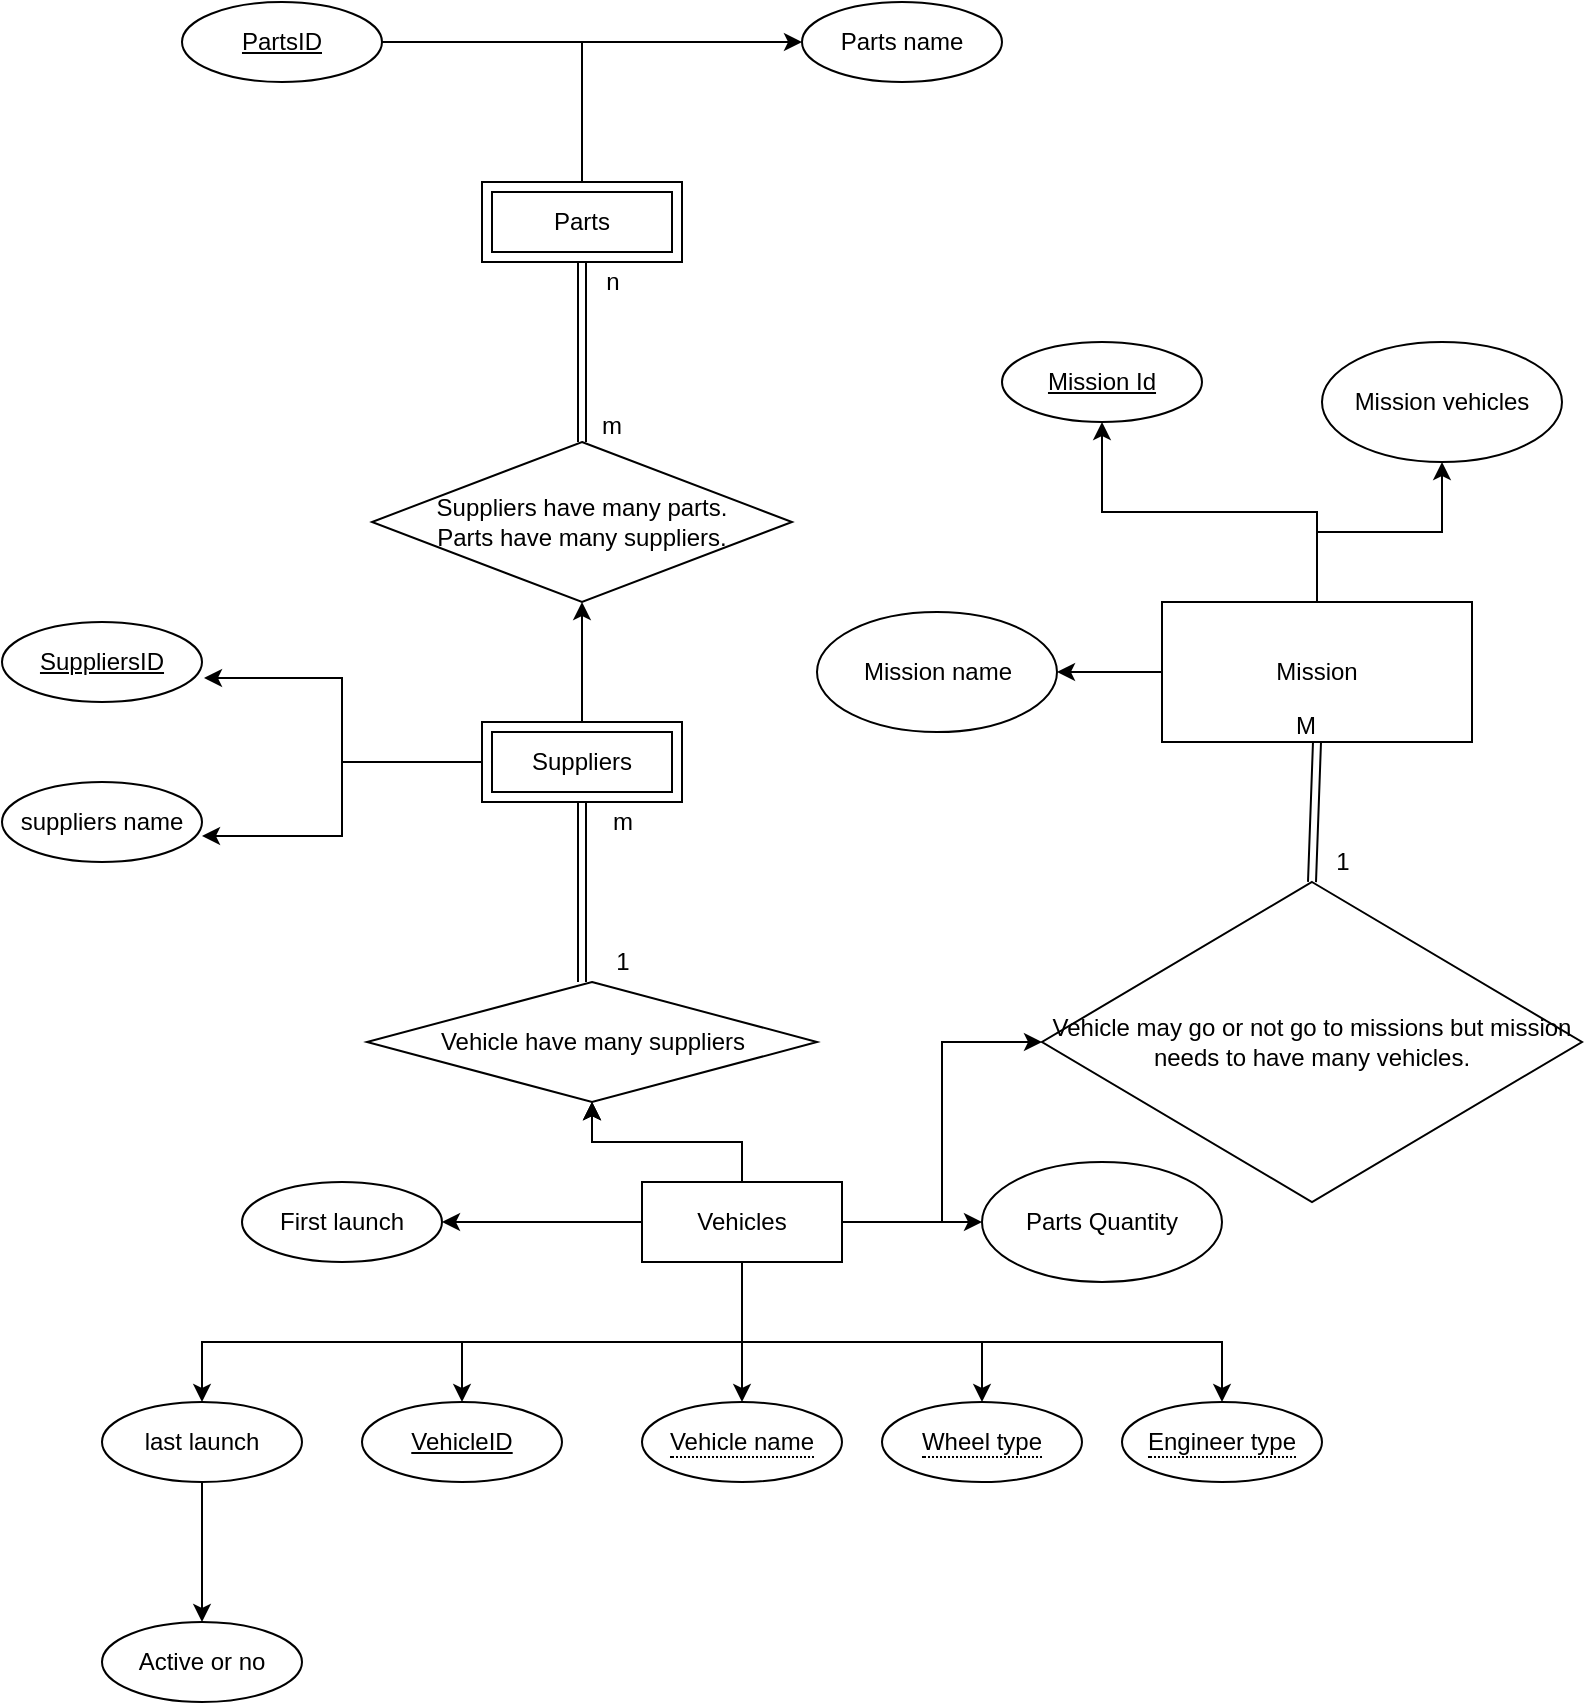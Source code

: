 <mxfile version="15.9.4" type="device"><diagram id="lrfpqOyJ6pwp__kd7bJX" name="Page-1"><mxGraphModel dx="1310" dy="872" grid="1" gridSize="10" guides="1" tooltips="1" connect="1" arrows="1" fold="1" page="1" pageScale="1" pageWidth="827" pageHeight="1169" math="0" shadow="0"><root><mxCell id="0"/><mxCell id="1" parent="0"/><mxCell id="8Zk0joTcQyqOA9Tf7x-v-5" style="edgeStyle=orthogonalEdgeStyle;rounded=0;orthogonalLoop=1;jettySize=auto;html=1;" parent="1" source="8Zk0joTcQyqOA9Tf7x-v-1" target="8Zk0joTcQyqOA9Tf7x-v-3" edge="1"><mxGeometry relative="1" as="geometry"><Array as="points"><mxPoint x="390" y="720"/><mxPoint x="250" y="720"/></Array></mxGeometry></mxCell><mxCell id="8Zk0joTcQyqOA9Tf7x-v-6" style="edgeStyle=orthogonalEdgeStyle;rounded=0;orthogonalLoop=1;jettySize=auto;html=1;entryX=0.5;entryY=0;entryDx=0;entryDy=0;" parent="1" source="8Zk0joTcQyqOA9Tf7x-v-1" target="8Zk0joTcQyqOA9Tf7x-v-4" edge="1"><mxGeometry relative="1" as="geometry"/></mxCell><mxCell id="8Zk0joTcQyqOA9Tf7x-v-10" style="edgeStyle=orthogonalEdgeStyle;rounded=0;orthogonalLoop=1;jettySize=auto;html=1;" parent="1" source="8Zk0joTcQyqOA9Tf7x-v-1" target="8Zk0joTcQyqOA9Tf7x-v-8" edge="1"><mxGeometry relative="1" as="geometry"><Array as="points"><mxPoint x="390" y="720"/><mxPoint x="510" y="720"/></Array></mxGeometry></mxCell><mxCell id="8Zk0joTcQyqOA9Tf7x-v-11" style="edgeStyle=orthogonalEdgeStyle;rounded=0;orthogonalLoop=1;jettySize=auto;html=1;" parent="1" source="8Zk0joTcQyqOA9Tf7x-v-1" target="8Zk0joTcQyqOA9Tf7x-v-7" edge="1"><mxGeometry relative="1" as="geometry"><Array as="points"><mxPoint x="390" y="720"/><mxPoint x="630" y="720"/></Array></mxGeometry></mxCell><mxCell id="8Zk0joTcQyqOA9Tf7x-v-14" style="edgeStyle=orthogonalEdgeStyle;rounded=0;orthogonalLoop=1;jettySize=auto;html=1;entryX=0.5;entryY=0;entryDx=0;entryDy=0;" parent="1" source="8Zk0joTcQyqOA9Tf7x-v-1" target="8Zk0joTcQyqOA9Tf7x-v-13" edge="1"><mxGeometry relative="1" as="geometry"><Array as="points"><mxPoint x="390" y="720"/><mxPoint x="120" y="720"/></Array></mxGeometry></mxCell><mxCell id="8Zk0joTcQyqOA9Tf7x-v-15" style="edgeStyle=orthogonalEdgeStyle;rounded=0;orthogonalLoop=1;jettySize=auto;html=1;entryX=1;entryY=0.5;entryDx=0;entryDy=0;" parent="1" source="8Zk0joTcQyqOA9Tf7x-v-1" target="8Zk0joTcQyqOA9Tf7x-v-12" edge="1"><mxGeometry relative="1" as="geometry"/></mxCell><mxCell id="w6fC9IyRX928uVs8zldg-2" value="" style="edgeStyle=orthogonalEdgeStyle;rounded=0;orthogonalLoop=1;jettySize=auto;html=1;" parent="1" source="8Zk0joTcQyqOA9Tf7x-v-1" target="w6fC9IyRX928uVs8zldg-1" edge="1"><mxGeometry relative="1" as="geometry"/></mxCell><mxCell id="7O7rB1px-3llo2S5iwFd-1" value="" style="edgeStyle=orthogonalEdgeStyle;rounded=0;orthogonalLoop=1;jettySize=auto;html=1;" edge="1" parent="1" source="8Zk0joTcQyqOA9Tf7x-v-1" target="w6fC9IyRX928uVs8zldg-1"><mxGeometry relative="1" as="geometry"/></mxCell><mxCell id="7O7rB1px-3llo2S5iwFd-2" value="" style="edgeStyle=orthogonalEdgeStyle;rounded=0;orthogonalLoop=1;jettySize=auto;html=1;" edge="1" parent="1" source="8Zk0joTcQyqOA9Tf7x-v-1" target="w6fC9IyRX928uVs8zldg-1"><mxGeometry relative="1" as="geometry"/></mxCell><mxCell id="7O7rB1px-3llo2S5iwFd-6" value="" style="edgeStyle=orthogonalEdgeStyle;rounded=0;orthogonalLoop=1;jettySize=auto;html=1;" edge="1" parent="1" source="8Zk0joTcQyqOA9Tf7x-v-1" target="7O7rB1px-3llo2S5iwFd-5"><mxGeometry relative="1" as="geometry"/></mxCell><mxCell id="7O7rB1px-3llo2S5iwFd-25" value="" style="edgeStyle=orthogonalEdgeStyle;rounded=0;orthogonalLoop=1;jettySize=auto;html=1;" edge="1" parent="1" source="8Zk0joTcQyqOA9Tf7x-v-1" target="7O7rB1px-3llo2S5iwFd-24"><mxGeometry relative="1" as="geometry"/></mxCell><mxCell id="8Zk0joTcQyqOA9Tf7x-v-1" value="Vehicles" style="whiteSpace=wrap;html=1;align=center;" parent="1" vertex="1"><mxGeometry x="340" y="640" width="100" height="40" as="geometry"/></mxCell><mxCell id="8Zk0joTcQyqOA9Tf7x-v-3" value="&lt;u&gt;VehicleID&lt;/u&gt;" style="ellipse;whiteSpace=wrap;html=1;align=center;" parent="1" vertex="1"><mxGeometry x="200" y="750" width="100" height="40" as="geometry"/></mxCell><mxCell id="8Zk0joTcQyqOA9Tf7x-v-4" value="&lt;span style=&quot;border-bottom: 1px dotted&quot;&gt;Vehicle name&lt;/span&gt;" style="ellipse;whiteSpace=wrap;html=1;align=center;" parent="1" vertex="1"><mxGeometry x="340" y="750" width="100" height="40" as="geometry"/></mxCell><mxCell id="8Zk0joTcQyqOA9Tf7x-v-7" value="&lt;span style=&quot;border-bottom: 1px dotted&quot;&gt;Engineer type&lt;/span&gt;" style="ellipse;whiteSpace=wrap;html=1;align=center;" parent="1" vertex="1"><mxGeometry x="580" y="750" width="100" height="40" as="geometry"/></mxCell><mxCell id="8Zk0joTcQyqOA9Tf7x-v-8" value="&lt;span style=&quot;border-bottom: 1px dotted&quot;&gt;Wheel type&lt;/span&gt;" style="ellipse;whiteSpace=wrap;html=1;align=center;" parent="1" vertex="1"><mxGeometry x="460" y="750" width="100" height="40" as="geometry"/></mxCell><mxCell id="8Zk0joTcQyqOA9Tf7x-v-12" value="First launch" style="ellipse;whiteSpace=wrap;html=1;align=center;" parent="1" vertex="1"><mxGeometry x="140" y="640" width="100" height="40" as="geometry"/></mxCell><mxCell id="8Zk0joTcQyqOA9Tf7x-v-19" style="edgeStyle=orthogonalEdgeStyle;rounded=0;orthogonalLoop=1;jettySize=auto;html=1;entryX=0.5;entryY=0;entryDx=0;entryDy=0;" parent="1" source="8Zk0joTcQyqOA9Tf7x-v-13" target="8Zk0joTcQyqOA9Tf7x-v-18" edge="1"><mxGeometry relative="1" as="geometry"/></mxCell><mxCell id="8Zk0joTcQyqOA9Tf7x-v-13" value="last launch" style="ellipse;whiteSpace=wrap;html=1;align=center;" parent="1" vertex="1"><mxGeometry x="70" y="750" width="100" height="40" as="geometry"/></mxCell><mxCell id="8Zk0joTcQyqOA9Tf7x-v-18" value="Active or no" style="ellipse;whiteSpace=wrap;html=1;align=center;" parent="1" vertex="1"><mxGeometry x="70" y="860" width="100" height="40" as="geometry"/></mxCell><mxCell id="8Zk0joTcQyqOA9Tf7x-v-36" style="edgeStyle=orthogonalEdgeStyle;rounded=0;orthogonalLoop=1;jettySize=auto;html=1;entryX=1.01;entryY=0.7;entryDx=0;entryDy=0;entryPerimeter=0;" parent="1" source="8Zk0joTcQyqOA9Tf7x-v-23" target="8Zk0joTcQyqOA9Tf7x-v-25" edge="1"><mxGeometry relative="1" as="geometry"/></mxCell><mxCell id="8Zk0joTcQyqOA9Tf7x-v-37" style="edgeStyle=orthogonalEdgeStyle;rounded=0;orthogonalLoop=1;jettySize=auto;html=1;entryX=1;entryY=0.675;entryDx=0;entryDy=0;entryPerimeter=0;" parent="1" source="8Zk0joTcQyqOA9Tf7x-v-23" target="8Zk0joTcQyqOA9Tf7x-v-26" edge="1"><mxGeometry relative="1" as="geometry"/></mxCell><mxCell id="w6fC9IyRX928uVs8zldg-8" value="" style="edgeStyle=orthogonalEdgeStyle;rounded=0;orthogonalLoop=1;jettySize=auto;html=1;" parent="1" source="8Zk0joTcQyqOA9Tf7x-v-23" target="w6fC9IyRX928uVs8zldg-7" edge="1"><mxGeometry relative="1" as="geometry"/></mxCell><mxCell id="8Zk0joTcQyqOA9Tf7x-v-23" value="Suppliers" style="shape=ext;margin=3;double=1;whiteSpace=wrap;html=1;align=center;" parent="1" vertex="1"><mxGeometry x="260" y="410" width="100" height="40" as="geometry"/></mxCell><mxCell id="8Zk0joTcQyqOA9Tf7x-v-25" value="&lt;u&gt;SuppliersID&lt;/u&gt;" style="ellipse;whiteSpace=wrap;html=1;align=center;" parent="1" vertex="1"><mxGeometry x="20" y="360" width="100" height="40" as="geometry"/></mxCell><mxCell id="8Zk0joTcQyqOA9Tf7x-v-26" value="suppliers name" style="ellipse;whiteSpace=wrap;html=1;align=center;" parent="1" vertex="1"><mxGeometry x="20" y="440" width="100" height="40" as="geometry"/></mxCell><mxCell id="8Zk0joTcQyqOA9Tf7x-v-27" value="Parts name" style="ellipse;whiteSpace=wrap;html=1;align=center;" parent="1" vertex="1"><mxGeometry x="420" y="50" width="100" height="40" as="geometry"/></mxCell><mxCell id="8Zk0joTcQyqOA9Tf7x-v-28" value="" style="shape=link;html=1;rounded=0;entryX=0.5;entryY=0;entryDx=0;entryDy=0;" parent="1" edge="1"><mxGeometry relative="1" as="geometry"><mxPoint x="310" y="180" as="sourcePoint"/><mxPoint x="310" y="270" as="targetPoint"/></mxGeometry></mxCell><mxCell id="8Zk0joTcQyqOA9Tf7x-v-29" value="m" style="resizable=0;html=1;align=right;verticalAlign=bottom;" parent="8Zk0joTcQyqOA9Tf7x-v-28" connectable="0" vertex="1"><mxGeometry x="1" relative="1" as="geometry"><mxPoint x="20" as="offset"/></mxGeometry></mxCell><mxCell id="8Zk0joTcQyqOA9Tf7x-v-34" style="edgeStyle=orthogonalEdgeStyle;rounded=0;orthogonalLoop=1;jettySize=auto;html=1;entryX=0.5;entryY=1;entryDx=0;entryDy=0;" parent="1" source="8Zk0joTcQyqOA9Tf7x-v-30" target="8Zk0joTcQyqOA9Tf7x-v-33" edge="1"><mxGeometry relative="1" as="geometry"><Array as="points"><mxPoint x="310" y="70"/><mxPoint x="160" y="70"/></Array></mxGeometry></mxCell><mxCell id="8Zk0joTcQyqOA9Tf7x-v-35" style="edgeStyle=orthogonalEdgeStyle;rounded=0;orthogonalLoop=1;jettySize=auto;html=1;entryX=0;entryY=0.5;entryDx=0;entryDy=0;" parent="1" source="8Zk0joTcQyqOA9Tf7x-v-30" target="8Zk0joTcQyqOA9Tf7x-v-27" edge="1"><mxGeometry relative="1" as="geometry"><Array as="points"><mxPoint x="310" y="70"/></Array></mxGeometry></mxCell><mxCell id="8Zk0joTcQyqOA9Tf7x-v-30" value="Parts" style="shape=ext;margin=3;double=1;whiteSpace=wrap;html=1;align=center;" parent="1" vertex="1"><mxGeometry x="260" y="140" width="100" height="40" as="geometry"/></mxCell><mxCell id="8Zk0joTcQyqOA9Tf7x-v-33" value="&lt;u&gt;PartsID&lt;/u&gt;" style="ellipse;whiteSpace=wrap;html=1;align=center;" parent="1" vertex="1"><mxGeometry x="110" y="50" width="100" height="40" as="geometry"/></mxCell><mxCell id="QyUNMkeulKQeLYXL-ajx-4" value="n" style="text;html=1;align=center;verticalAlign=middle;resizable=0;points=[];autosize=1;strokeColor=none;fillColor=none;" parent="1" vertex="1"><mxGeometry x="315" y="180" width="20" height="20" as="geometry"/></mxCell><mxCell id="w6fC9IyRX928uVs8zldg-1" value="Vehicle have many suppliers" style="shape=rhombus;perimeter=rhombusPerimeter;whiteSpace=wrap;html=1;align=center;" parent="1" vertex="1"><mxGeometry x="202.5" y="540" width="225" height="60" as="geometry"/></mxCell><mxCell id="w6fC9IyRX928uVs8zldg-3" value="" style="shape=link;html=1;rounded=0;entryX=0.5;entryY=1;entryDx=0;entryDy=0;" parent="1" target="8Zk0joTcQyqOA9Tf7x-v-23" edge="1"><mxGeometry relative="1" as="geometry"><mxPoint x="310" y="540" as="sourcePoint"/><mxPoint x="470" y="540" as="targetPoint"/></mxGeometry></mxCell><mxCell id="w6fC9IyRX928uVs8zldg-5" value="1" style="text;html=1;align=center;verticalAlign=middle;resizable=0;points=[];autosize=1;strokeColor=none;fillColor=none;" parent="1" vertex="1"><mxGeometry x="320" y="520" width="20" height="20" as="geometry"/></mxCell><mxCell id="w6fC9IyRX928uVs8zldg-6" value="m" style="text;html=1;align=center;verticalAlign=middle;resizable=0;points=[];autosize=1;strokeColor=none;fillColor=none;" parent="1" vertex="1"><mxGeometry x="315" y="450" width="30" height="20" as="geometry"/></mxCell><mxCell id="w6fC9IyRX928uVs8zldg-7" value="Suppliers have many parts.&lt;br&gt;Parts have many suppliers." style="rhombus;whiteSpace=wrap;html=1;" parent="1" vertex="1"><mxGeometry x="205" y="270" width="210" height="80" as="geometry"/></mxCell><mxCell id="7O7rB1px-3llo2S5iwFd-5" value="Vehicle may go or not go to missions but mission needs to have many vehicles." style="rhombus;whiteSpace=wrap;html=1;" vertex="1" parent="1"><mxGeometry x="540" y="490" width="270" height="160" as="geometry"/></mxCell><mxCell id="7O7rB1px-3llo2S5iwFd-15" value="" style="edgeStyle=orthogonalEdgeStyle;rounded=0;orthogonalLoop=1;jettySize=auto;html=1;entryX=0.5;entryY=1;entryDx=0;entryDy=0;" edge="1" parent="1" source="7O7rB1px-3llo2S5iwFd-9" target="7O7rB1px-3llo2S5iwFd-16"><mxGeometry relative="1" as="geometry"><mxPoint x="677.5" y="265" as="targetPoint"/></mxGeometry></mxCell><mxCell id="7O7rB1px-3llo2S5iwFd-21" value="" style="edgeStyle=orthogonalEdgeStyle;rounded=0;orthogonalLoop=1;jettySize=auto;html=1;" edge="1" parent="1" source="7O7rB1px-3llo2S5iwFd-9" target="7O7rB1px-3llo2S5iwFd-20"><mxGeometry relative="1" as="geometry"/></mxCell><mxCell id="7O7rB1px-3llo2S5iwFd-23" style="edgeStyle=orthogonalEdgeStyle;rounded=0;orthogonalLoop=1;jettySize=auto;html=1;entryX=0.5;entryY=1;entryDx=0;entryDy=0;" edge="1" parent="1" source="7O7rB1px-3llo2S5iwFd-9" target="7O7rB1px-3llo2S5iwFd-22"><mxGeometry relative="1" as="geometry"/></mxCell><mxCell id="7O7rB1px-3llo2S5iwFd-9" value="Mission" style="whiteSpace=wrap;html=1;" vertex="1" parent="1"><mxGeometry x="600" y="350" width="155" height="70" as="geometry"/></mxCell><mxCell id="7O7rB1px-3llo2S5iwFd-11" value="" style="shape=link;html=1;rounded=0;exitX=0.5;exitY=0;exitDx=0;exitDy=0;entryX=0.5;entryY=1;entryDx=0;entryDy=0;" edge="1" parent="1" source="7O7rB1px-3llo2S5iwFd-5" target="7O7rB1px-3llo2S5iwFd-9"><mxGeometry relative="1" as="geometry"><mxPoint x="390" y="400" as="sourcePoint"/><mxPoint x="550" y="400" as="targetPoint"/></mxGeometry></mxCell><mxCell id="7O7rB1px-3llo2S5iwFd-12" value="M" style="resizable=0;html=1;align=right;verticalAlign=bottom;" connectable="0" vertex="1" parent="7O7rB1px-3llo2S5iwFd-11"><mxGeometry x="1" relative="1" as="geometry"/></mxCell><mxCell id="7O7rB1px-3llo2S5iwFd-13" value="1" style="text;html=1;align=center;verticalAlign=middle;resizable=0;points=[];autosize=1;strokeColor=none;fillColor=none;" vertex="1" parent="1"><mxGeometry x="680" y="470" width="20" height="20" as="geometry"/></mxCell><mxCell id="7O7rB1px-3llo2S5iwFd-16" value="Mission Id" style="ellipse;whiteSpace=wrap;html=1;align=center;fontStyle=4;" vertex="1" parent="1"><mxGeometry x="520" y="220" width="100" height="40" as="geometry"/></mxCell><mxCell id="7O7rB1px-3llo2S5iwFd-20" value="Mission name" style="ellipse;whiteSpace=wrap;html=1;" vertex="1" parent="1"><mxGeometry x="427.5" y="355" width="120" height="60" as="geometry"/></mxCell><mxCell id="7O7rB1px-3llo2S5iwFd-22" value="Mission vehicles" style="ellipse;whiteSpace=wrap;html=1;" vertex="1" parent="1"><mxGeometry x="680" y="220" width="120" height="60" as="geometry"/></mxCell><mxCell id="7O7rB1px-3llo2S5iwFd-24" value="Parts Quantity" style="ellipse;whiteSpace=wrap;html=1;" vertex="1" parent="1"><mxGeometry x="510" y="630" width="120" height="60" as="geometry"/></mxCell></root></mxGraphModel></diagram></mxfile>